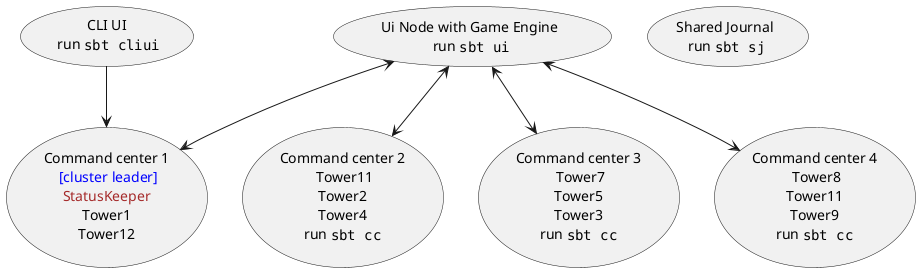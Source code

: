 @startuml

'default
'left to right direction

'skinparam usecase {
'	BackgroundColor DarkSeaGreen
'	BorderColor DarkSlateGray
'	ArrowColor Black
'}

(Ui Node with Game Engine\n run ""sbt ui"") as ui
(CLI UI\n run ""sbt cliui"") as cliui
(Shared Journal\n run ""sbt sj"") as (sj)

(Command center 1\n <color blue>[cluster leader]</color>\n<color brown>StatusKeeper\nTower1\nTower12) as (cc1)
(Command center 2\n Tower11\nTower2\nTower4\nrun ""sbt cc"") as (cc2)
(Command center 3\n Tower7\nTower5\nTower3\nrun ""sbt cc"") as (cc3)
(Command center 4\n Tower8\nTower11\nTower9\nrun ""sbt cc"") as (cc4)

ui <--> cc1
ui <--> cc2
ui <--> cc3
ui <--> cc4
cliui --> cc1
@enduml